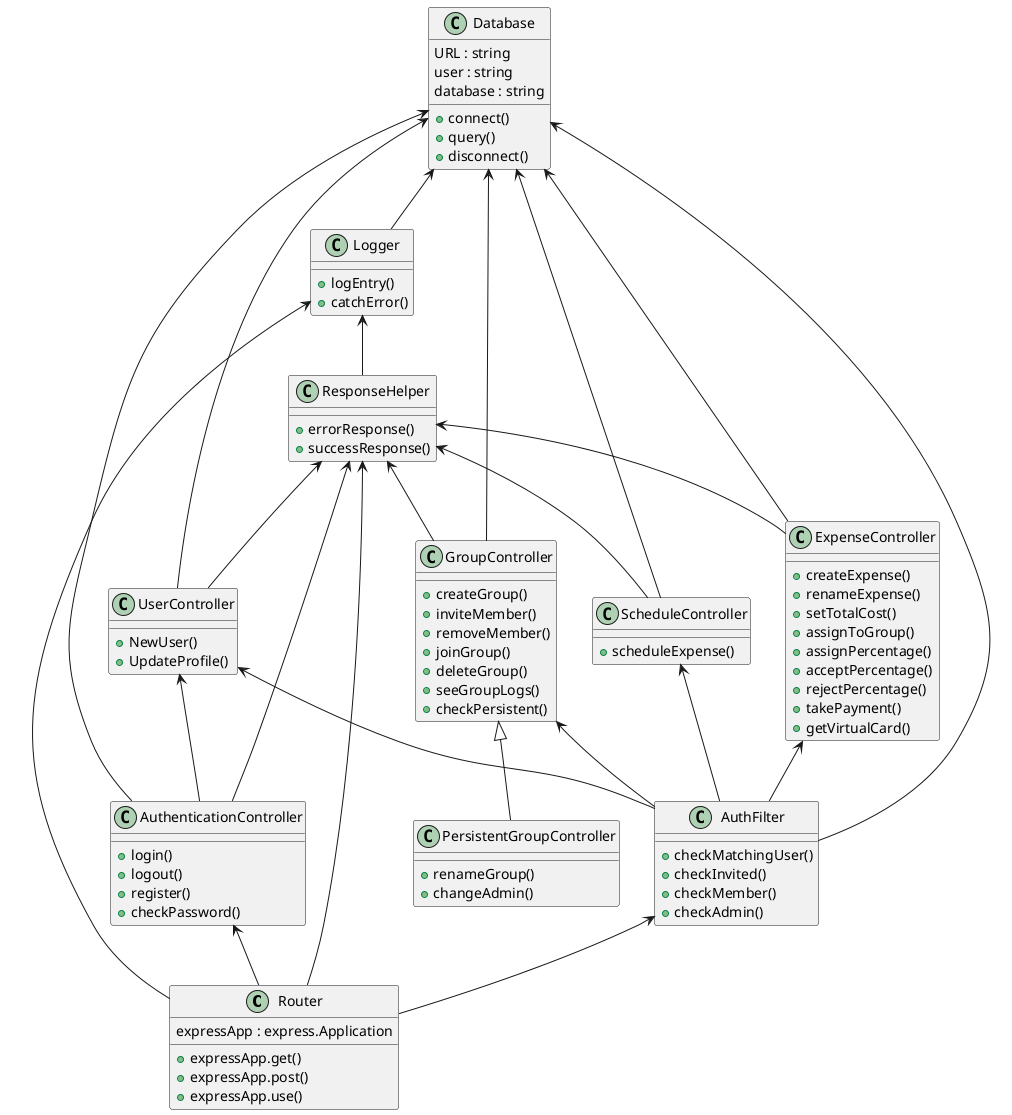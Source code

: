 @startuml

' Routes incoming http requests towards the proper controller
class Router {
    expressApp : express.Application
    + expressApp.get()
    + expressApp.post()
    + expressApp.use()
}

' Handles repeated responses like error codes or
' successful calls like updates or deletions working
class ResponseHelper {
    + errorResponse()
    + successResponse()
}

' Allows server to interface with mysql 
class Database {
    URL : string
    user : string
    database : string
    + connect()
    + query()
    + disconnect()
}

' Handles all things login related including registration
class AuthenticationController {
    + login()
    + logout()
    + register()
    + checkPassword()
}

' For adding and updating user information
class UserController {
    + NewUser()
    + UpdateProfile()
}

' General class for controlling groups
' if used on its own, assume temporary
class GroupController {
    + createGroup()
    + inviteMember()
    + removeMember()
    + joinGroup()
    + deleteGroup()
    + seeGroupLogs()
    + checkPersistent()
}

' Inheritor of GroupController tailored for
' persistent groups
class PersistentGroupController {
    + renameGroup()
    + changeAdmin()
}

' Controls the creation and executing of expenses
class ExpenseController {
    + createExpense()
    + renameExpense()
    + setTotalCost()
    + assignToGroup()
    + assignPercentage()
    + acceptPercentage()
    + rejectPercentage()
    + takePayment()
    + getVirtualCard()
}

' For scheduling future expenses
class ScheduleController {
    + scheduleExpense()
}

' For logging server operation and saving
' group history
class Logger {
    + logEntry()
    + catchError()
}

' For checking that user has approved access for a 
' certain request
class AuthFilter {
    + checkMatchingUser()
    + checkInvited()
    + checkMember()
    + checkAdmin()
}

GroupController <|-- PersistentGroupController
Database <-- AuthenticationController
Database <-- AuthFilter
Database <-- Logger
Database <-- GroupController
Database <-- ExpenseController
Database <-- ScheduleController
Database <-- UserController
ResponseHelper <-- Router
ResponseHelper <-- AuthenticationController
ResponseHelper <-- UserController
ResponseHelper <-- GroupController
ResponseHelper <-- ExpenseController
ResponseHelper <-- ScheduleController
AuthFilter <-- Router
UserController <-- AuthenticationController
Logger <-- ResponseHelper
Logger <-- Router
GroupController <-- AuthFilter
ScheduleController <-- AuthFilter
ExpenseController <-- AuthFilter
UserController <-- AuthFilter
AuthenticationController <-- Router

@enduml
